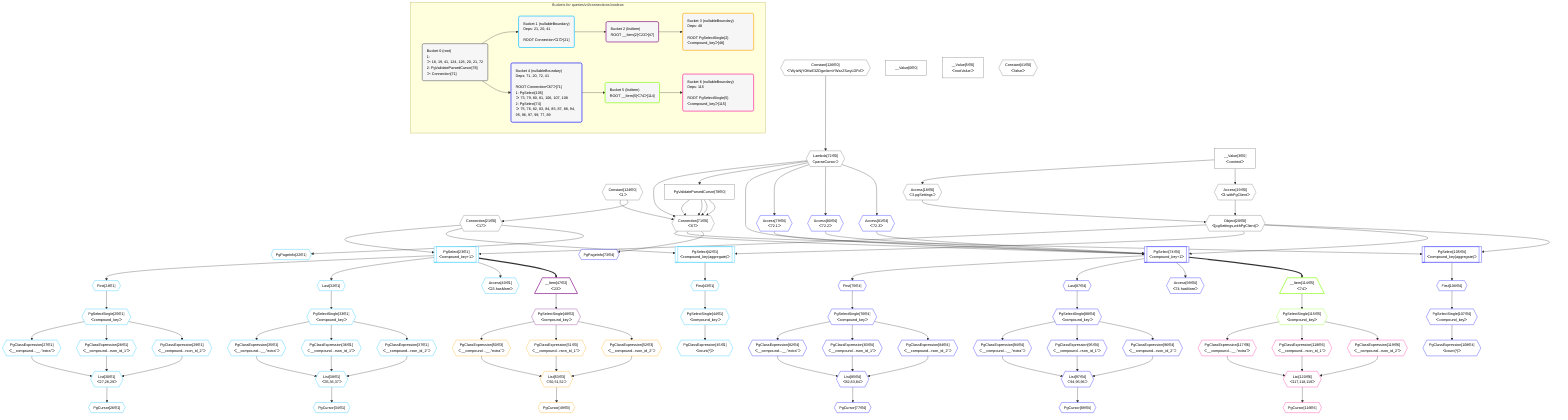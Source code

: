 %%{init: {'themeVariables': { 'fontSize': '12px'}}}%%
graph TD
    classDef path fill:#eee,stroke:#000,color:#000
    classDef plan fill:#fff,stroke-width:1px,color:#000
    classDef itemplan fill:#fff,stroke-width:2px,color:#000
    classDef unbatchedplan fill:#dff,stroke-width:1px,color:#000
    classDef sideeffectplan fill:#fcc,stroke-width:2px,color:#000
    classDef bucket fill:#f6f6f6,color:#000,stroke-width:2px,text-align:left


    %% plan dependencies
    Connection71{{"Connection[71∈0]<br />ᐸ67ᐳ"}}:::plan
    Constant124{{"Constant[124∈0]<br />ᐸ1ᐳ"}}:::plan
    Lambda72{{"Lambda[72∈0]<br />ᐸparseCursorᐳ"}}:::plan
    PgValidateParsedCursor78["PgValidateParsedCursor[78∈0]"]:::plan
    Constant124 & Lambda72 & PgValidateParsedCursor78 & PgValidateParsedCursor78 & PgValidateParsedCursor78 & PgValidateParsedCursor78 --> Connection71
    Object20{{"Object[20∈0]<br />ᐸ{pgSettings,withPgClient}ᐳ"}}:::plan
    Access18{{"Access[18∈0]<br />ᐸ3.pgSettingsᐳ"}}:::plan
    Access19{{"Access[19∈0]<br />ᐸ3.withPgClientᐳ"}}:::plan
    Access18 & Access19 --> Object20
    __Value3["__Value[3∈0]<br />ᐸcontextᐳ"]:::plan
    __Value3 --> Access18
    __Value3 --> Access19
    Connection21{{"Connection[21∈0]<br />ᐸ17ᐳ"}}:::plan
    Constant124 --> Connection21
    Constant126{{"Constant[126∈0]<br />ᐸ'WyIzNjY0MzE3ZDgwIixmYWxzZSwyLDFd'ᐳ"}}:::plan
    Constant126 --> Lambda72
    Lambda72 --> PgValidateParsedCursor78
    __Value0["__Value[0∈0]"]:::plan
    __Value5["__Value[5∈0]<br />ᐸrootValueᐳ"]:::plan
    Constant41{{"Constant[41∈0]<br />ᐸfalseᐳ"}}:::plan
    List30{{"List[30∈1]<br />ᐸ27,28,29ᐳ"}}:::plan
    PgClassExpression27{{"PgClassExpression[27∈1]<br />ᐸ__compound...__.”extra”ᐳ"}}:::plan
    PgClassExpression28{{"PgClassExpression[28∈1]<br />ᐸ__compound...rson_id_1”ᐳ"}}:::plan
    PgClassExpression29{{"PgClassExpression[29∈1]<br />ᐸ__compound...rson_id_2”ᐳ"}}:::plan
    PgClassExpression27 & PgClassExpression28 & PgClassExpression29 --> List30
    List38{{"List[38∈1]<br />ᐸ35,36,37ᐳ"}}:::plan
    PgClassExpression35{{"PgClassExpression[35∈1]<br />ᐸ__compound...__.”extra”ᐳ"}}:::plan
    PgClassExpression36{{"PgClassExpression[36∈1]<br />ᐸ__compound...rson_id_1”ᐳ"}}:::plan
    PgClassExpression37{{"PgClassExpression[37∈1]<br />ᐸ__compound...rson_id_2”ᐳ"}}:::plan
    PgClassExpression35 & PgClassExpression36 & PgClassExpression37 --> List38
    PgSelect23[["PgSelect[23∈1]<br />ᐸcompound_key+1ᐳ"]]:::plan
    Object20 & Connection21 --> PgSelect23
    PgSelect42[["PgSelect[42∈1]<br />ᐸcompound_key(aggregate)ᐳ"]]:::plan
    Object20 & Connection21 --> PgSelect42
    PgPageInfo22{{"PgPageInfo[22∈1]"}}:::plan
    Connection21 --> PgPageInfo22
    First24{{"First[24∈1]"}}:::plan
    PgSelect23 --> First24
    PgSelectSingle25{{"PgSelectSingle[25∈1]<br />ᐸcompound_keyᐳ"}}:::plan
    First24 --> PgSelectSingle25
    PgCursor26{{"PgCursor[26∈1]"}}:::plan
    List30 --> PgCursor26
    PgSelectSingle25 --> PgClassExpression27
    PgSelectSingle25 --> PgClassExpression28
    PgSelectSingle25 --> PgClassExpression29
    Last32{{"Last[32∈1]"}}:::plan
    PgSelect23 --> Last32
    PgSelectSingle33{{"PgSelectSingle[33∈1]<br />ᐸcompound_keyᐳ"}}:::plan
    Last32 --> PgSelectSingle33
    PgCursor34{{"PgCursor[34∈1]"}}:::plan
    List38 --> PgCursor34
    PgSelectSingle33 --> PgClassExpression35
    PgSelectSingle33 --> PgClassExpression36
    PgSelectSingle33 --> PgClassExpression37
    Access40{{"Access[40∈1]<br />ᐸ23.hasMoreᐳ"}}:::plan
    PgSelect23 --> Access40
    First43{{"First[43∈1]"}}:::plan
    PgSelect42 --> First43
    PgSelectSingle44{{"PgSelectSingle[44∈1]<br />ᐸcompound_keyᐳ"}}:::plan
    First43 --> PgSelectSingle44
    PgClassExpression45{{"PgClassExpression[45∈1]<br />ᐸcount(*)ᐳ"}}:::plan
    PgSelectSingle44 --> PgClassExpression45
    __Item47[/"__Item[47∈2]<br />ᐸ23ᐳ"\]:::itemplan
    PgSelect23 ==> __Item47
    PgSelectSingle48{{"PgSelectSingle[48∈2]<br />ᐸcompound_keyᐳ"}}:::plan
    __Item47 --> PgSelectSingle48
    List53{{"List[53∈3]<br />ᐸ50,51,52ᐳ"}}:::plan
    PgClassExpression50{{"PgClassExpression[50∈3]<br />ᐸ__compound...__.”extra”ᐳ"}}:::plan
    PgClassExpression51{{"PgClassExpression[51∈3]<br />ᐸ__compound...rson_id_1”ᐳ"}}:::plan
    PgClassExpression52{{"PgClassExpression[52∈3]<br />ᐸ__compound...rson_id_2”ᐳ"}}:::plan
    PgClassExpression50 & PgClassExpression51 & PgClassExpression52 --> List53
    PgCursor49{{"PgCursor[49∈3]"}}:::plan
    List53 --> PgCursor49
    PgSelectSingle48 --> PgClassExpression50
    PgSelectSingle48 --> PgClassExpression51
    PgSelectSingle48 --> PgClassExpression52
    PgSelect74[["PgSelect[74∈4]<br />ᐸcompound_key+1ᐳ"]]:::plan
    Access79{{"Access[79∈4]<br />ᐸ72.1ᐳ"}}:::plan
    Access80{{"Access[80∈4]<br />ᐸ72.2ᐳ"}}:::plan
    Access81{{"Access[81∈4]<br />ᐸ72.3ᐳ"}}:::plan
    Object20 & Connection71 & Lambda72 & Access79 & Access80 & Access81 --> PgSelect74
    List85{{"List[85∈4]<br />ᐸ82,83,84ᐳ"}}:::plan
    PgClassExpression82{{"PgClassExpression[82∈4]<br />ᐸ__compound...__.”extra”ᐳ"}}:::plan
    PgClassExpression83{{"PgClassExpression[83∈4]<br />ᐸ__compound...rson_id_1”ᐳ"}}:::plan
    PgClassExpression84{{"PgClassExpression[84∈4]<br />ᐸ__compound...rson_id_2”ᐳ"}}:::plan
    PgClassExpression82 & PgClassExpression83 & PgClassExpression84 --> List85
    List97{{"List[97∈4]<br />ᐸ94,95,96ᐳ"}}:::plan
    PgClassExpression94{{"PgClassExpression[94∈4]<br />ᐸ__compound...__.”extra”ᐳ"}}:::plan
    PgClassExpression95{{"PgClassExpression[95∈4]<br />ᐸ__compound...rson_id_1”ᐳ"}}:::plan
    PgClassExpression96{{"PgClassExpression[96∈4]<br />ᐸ__compound...rson_id_2”ᐳ"}}:::plan
    PgClassExpression94 & PgClassExpression95 & PgClassExpression96 --> List97
    PgSelect105[["PgSelect[105∈4]<br />ᐸcompound_key(aggregate)ᐳ"]]:::plan
    Object20 & Connection71 --> PgSelect105
    PgPageInfo73{{"PgPageInfo[73∈4]"}}:::plan
    Connection71 --> PgPageInfo73
    First75{{"First[75∈4]"}}:::plan
    PgSelect74 --> First75
    PgSelectSingle76{{"PgSelectSingle[76∈4]<br />ᐸcompound_keyᐳ"}}:::plan
    First75 --> PgSelectSingle76
    PgCursor77{{"PgCursor[77∈4]"}}:::plan
    List85 --> PgCursor77
    Lambda72 --> Access79
    Lambda72 --> Access80
    Lambda72 --> Access81
    PgSelectSingle76 --> PgClassExpression82
    PgSelectSingle76 --> PgClassExpression83
    PgSelectSingle76 --> PgClassExpression84
    Last87{{"Last[87∈4]"}}:::plan
    PgSelect74 --> Last87
    PgSelectSingle88{{"PgSelectSingle[88∈4]<br />ᐸcompound_keyᐳ"}}:::plan
    Last87 --> PgSelectSingle88
    PgCursor89{{"PgCursor[89∈4]"}}:::plan
    List97 --> PgCursor89
    PgSelectSingle88 --> PgClassExpression94
    PgSelectSingle88 --> PgClassExpression95
    PgSelectSingle88 --> PgClassExpression96
    Access99{{"Access[99∈4]<br />ᐸ74.hasMoreᐳ"}}:::plan
    PgSelect74 --> Access99
    First106{{"First[106∈4]"}}:::plan
    PgSelect105 --> First106
    PgSelectSingle107{{"PgSelectSingle[107∈4]<br />ᐸcompound_keyᐳ"}}:::plan
    First106 --> PgSelectSingle107
    PgClassExpression108{{"PgClassExpression[108∈4]<br />ᐸcount(*)ᐳ"}}:::plan
    PgSelectSingle107 --> PgClassExpression108
    __Item114[/"__Item[114∈5]<br />ᐸ74ᐳ"\]:::itemplan
    PgSelect74 ==> __Item114
    PgSelectSingle115{{"PgSelectSingle[115∈5]<br />ᐸcompound_keyᐳ"}}:::plan
    __Item114 --> PgSelectSingle115
    List120{{"List[120∈6]<br />ᐸ117,118,119ᐳ"}}:::plan
    PgClassExpression117{{"PgClassExpression[117∈6]<br />ᐸ__compound...__.”extra”ᐳ"}}:::plan
    PgClassExpression118{{"PgClassExpression[118∈6]<br />ᐸ__compound...rson_id_1”ᐳ"}}:::plan
    PgClassExpression119{{"PgClassExpression[119∈6]<br />ᐸ__compound...rson_id_2”ᐳ"}}:::plan
    PgClassExpression117 & PgClassExpression118 & PgClassExpression119 --> List120
    PgCursor116{{"PgCursor[116∈6]"}}:::plan
    List120 --> PgCursor116
    PgSelectSingle115 --> PgClassExpression117
    PgSelectSingle115 --> PgClassExpression118
    PgSelectSingle115 --> PgClassExpression119

    %% define steps

    subgraph "Buckets for queries/v4/connections.boolean"
    Bucket0("Bucket 0 (root)<br />1: <br />ᐳ: 18, 19, 41, 124, 126, 20, 21, 72<br />2: PgValidateParsedCursor[78]<br />ᐳ: Connection[71]"):::bucket
    classDef bucket0 stroke:#696969
    class Bucket0,__Value0,__Value3,__Value5,Access18,Access19,Object20,Connection21,Constant41,Connection71,Lambda72,PgValidateParsedCursor78,Constant124,Constant126 bucket0
    Bucket1("Bucket 1 (nullableBoundary)<br />Deps: 21, 20, 41<br /><br />ROOT Connectionᐸ17ᐳ[21]"):::bucket
    classDef bucket1 stroke:#00bfff
    class Bucket1,PgPageInfo22,PgSelect23,First24,PgSelectSingle25,PgCursor26,PgClassExpression27,PgClassExpression28,PgClassExpression29,List30,Last32,PgSelectSingle33,PgCursor34,PgClassExpression35,PgClassExpression36,PgClassExpression37,List38,Access40,PgSelect42,First43,PgSelectSingle44,PgClassExpression45 bucket1
    Bucket2("Bucket 2 (listItem)<br />ROOT __Item{2}ᐸ23ᐳ[47]"):::bucket
    classDef bucket2 stroke:#7f007f
    class Bucket2,__Item47,PgSelectSingle48 bucket2
    Bucket3("Bucket 3 (nullableBoundary)<br />Deps: 48<br /><br />ROOT PgSelectSingle{2}ᐸcompound_keyᐳ[48]"):::bucket
    classDef bucket3 stroke:#ffa500
    class Bucket3,PgCursor49,PgClassExpression50,PgClassExpression51,PgClassExpression52,List53 bucket3
    Bucket4("Bucket 4 (nullableBoundary)<br />Deps: 71, 20, 72, 41<br /><br />ROOT Connectionᐸ67ᐳ[71]<br />1: PgSelect[105]<br />ᐳ: 73, 79, 80, 81, 106, 107, 108<br />2: PgSelect[74]<br />ᐳ: 75, 76, 82, 83, 84, 85, 87, 88, 94, 95, 96, 97, 99, 77, 89"):::bucket
    classDef bucket4 stroke:#0000ff
    class Bucket4,PgPageInfo73,PgSelect74,First75,PgSelectSingle76,PgCursor77,Access79,Access80,Access81,PgClassExpression82,PgClassExpression83,PgClassExpression84,List85,Last87,PgSelectSingle88,PgCursor89,PgClassExpression94,PgClassExpression95,PgClassExpression96,List97,Access99,PgSelect105,First106,PgSelectSingle107,PgClassExpression108 bucket4
    Bucket5("Bucket 5 (listItem)<br />ROOT __Item{5}ᐸ74ᐳ[114]"):::bucket
    classDef bucket5 stroke:#7fff00
    class Bucket5,__Item114,PgSelectSingle115 bucket5
    Bucket6("Bucket 6 (nullableBoundary)<br />Deps: 115<br /><br />ROOT PgSelectSingle{5}ᐸcompound_keyᐳ[115]"):::bucket
    classDef bucket6 stroke:#ff1493
    class Bucket6,PgCursor116,PgClassExpression117,PgClassExpression118,PgClassExpression119,List120 bucket6
    Bucket0 --> Bucket1 & Bucket4
    Bucket1 --> Bucket2
    Bucket2 --> Bucket3
    Bucket4 --> Bucket5
    Bucket5 --> Bucket6
    end